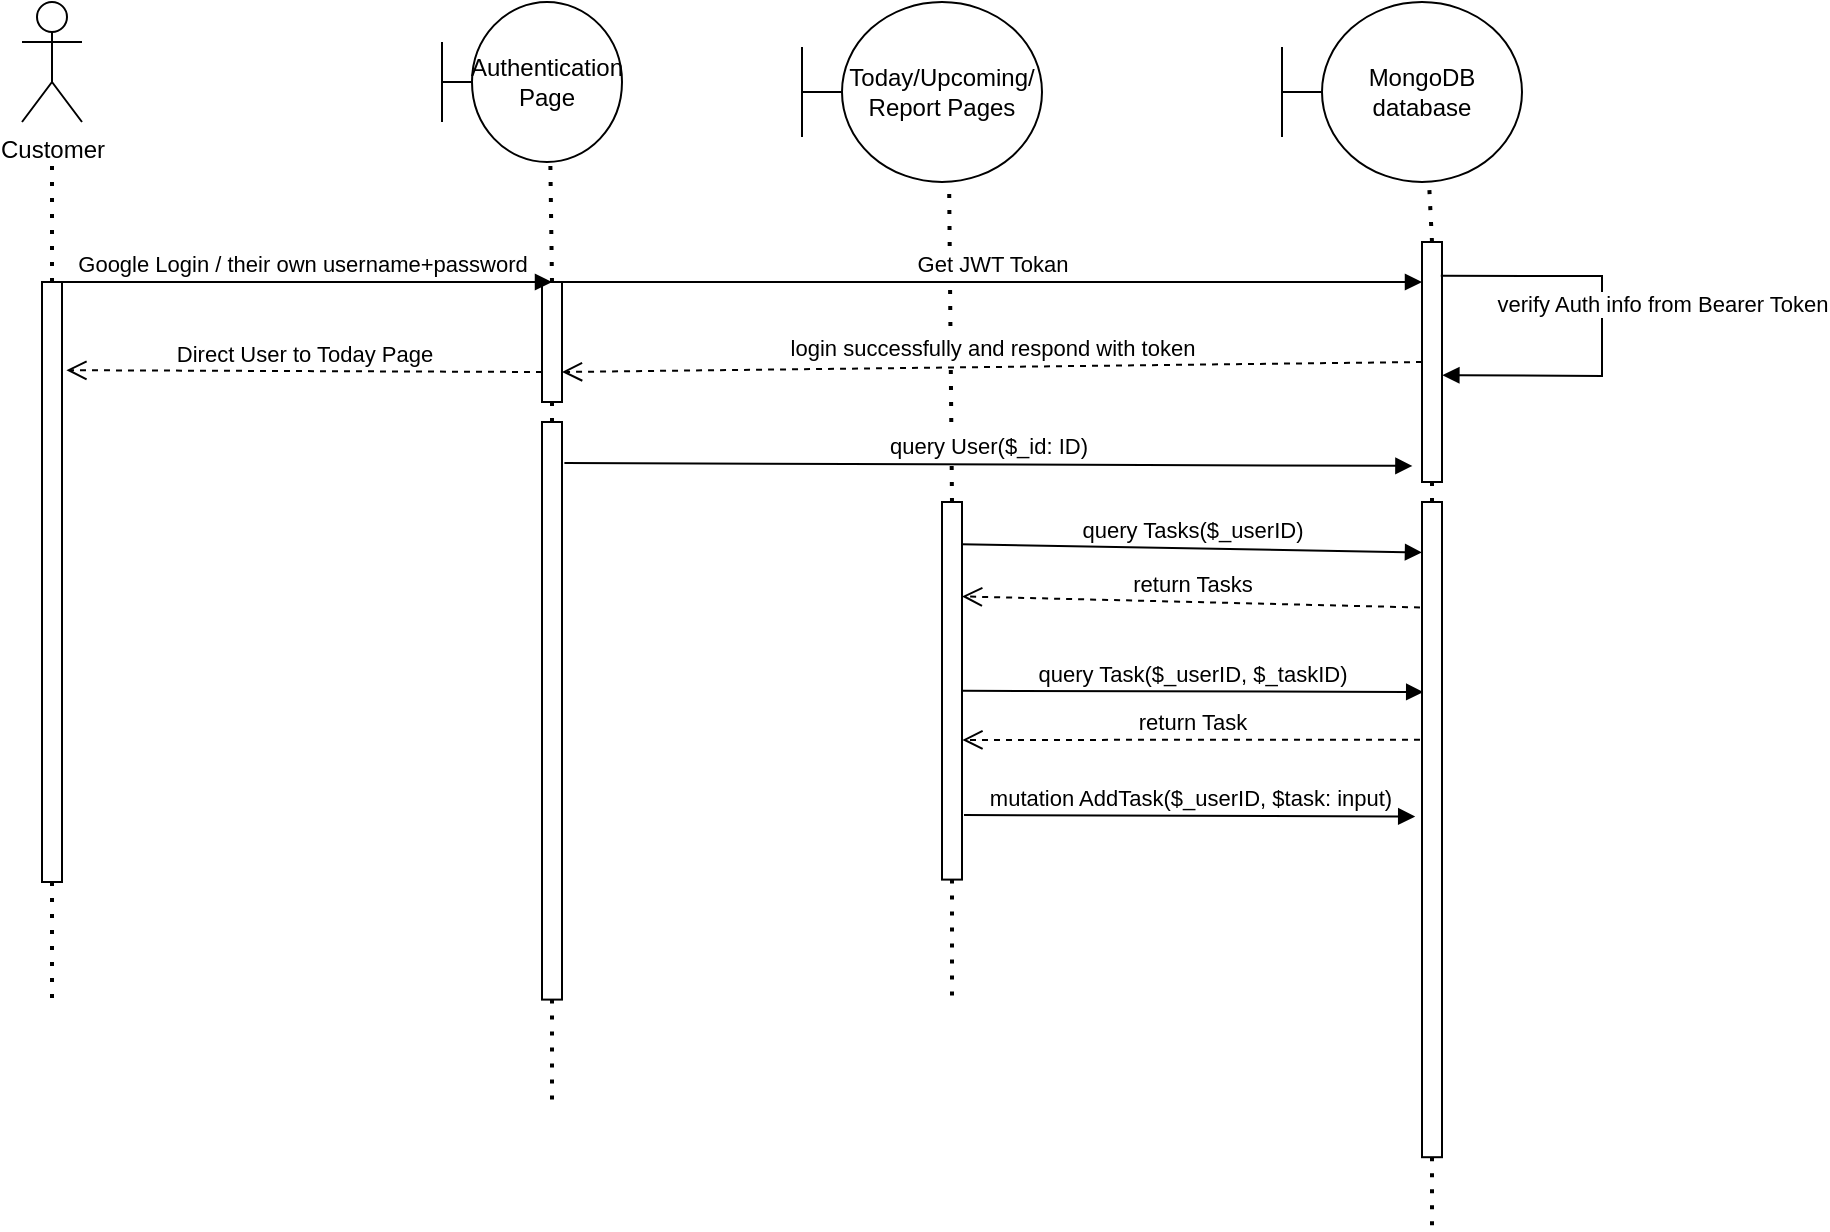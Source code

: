 <mxfile version="15.7.0" type="github">
  <diagram id="IdLpJAudawnrsnd8H30q" name="Page-1">
    <mxGraphModel dx="1987" dy="617" grid="1" gridSize="10" guides="1" tooltips="1" connect="1" arrows="1" fold="1" page="1" pageScale="1" pageWidth="850" pageHeight="1100" math="0" shadow="0">
      <root>
        <mxCell id="0" />
        <mxCell id="1" parent="0" />
        <mxCell id="vC0Zb87hb_vzl7_0k-Lu-1" value="Customer" style="shape=umlActor;verticalLabelPosition=bottom;verticalAlign=top;html=1;outlineConnect=0;" vertex="1" parent="1">
          <mxGeometry x="-70" y="80" width="30" height="60" as="geometry" />
        </mxCell>
        <mxCell id="vC0Zb87hb_vzl7_0k-Lu-2" value="" style="rounded=0;whiteSpace=wrap;html=1;" vertex="1" parent="1">
          <mxGeometry x="-60" y="220" width="10" height="300" as="geometry" />
        </mxCell>
        <mxCell id="vC0Zb87hb_vzl7_0k-Lu-4" value="" style="endArrow=none;dashed=1;html=1;dashPattern=1 3;strokeWidth=2;rounded=0;exitX=0.5;exitY=0;exitDx=0;exitDy=0;" edge="1" parent="1" source="vC0Zb87hb_vzl7_0k-Lu-2">
          <mxGeometry width="50" height="50" relative="1" as="geometry">
            <mxPoint x="20" y="340" as="sourcePoint" />
            <mxPoint x="-55" y="160" as="targetPoint" />
          </mxGeometry>
        </mxCell>
        <mxCell id="vC0Zb87hb_vzl7_0k-Lu-5" value="" style="endArrow=none;dashed=1;html=1;dashPattern=1 3;strokeWidth=2;rounded=0;exitX=0.5;exitY=1;exitDx=0;exitDy=0;" edge="1" parent="1" source="vC0Zb87hb_vzl7_0k-Lu-2">
          <mxGeometry width="50" height="50" relative="1" as="geometry">
            <mxPoint x="-45" y="230" as="sourcePoint" />
            <mxPoint x="-55" y="581.6" as="targetPoint" />
          </mxGeometry>
        </mxCell>
        <mxCell id="vC0Zb87hb_vzl7_0k-Lu-6" value="Authentication Page" style="shape=umlBoundary;whiteSpace=wrap;html=1;" vertex="1" parent="1">
          <mxGeometry x="140" y="80" width="90" height="80" as="geometry" />
        </mxCell>
        <mxCell id="vC0Zb87hb_vzl7_0k-Lu-7" value="" style="rounded=0;whiteSpace=wrap;html=1;" vertex="1" parent="1">
          <mxGeometry x="190" y="220" width="10" height="60" as="geometry" />
        </mxCell>
        <mxCell id="vC0Zb87hb_vzl7_0k-Lu-8" value="" style="endArrow=none;dashed=1;html=1;dashPattern=1 3;strokeWidth=2;rounded=0;exitX=0.5;exitY=0;exitDx=0;exitDy=0;entryX=0.602;entryY=1.01;entryDx=0;entryDy=0;entryPerimeter=0;" edge="1" parent="1" source="vC0Zb87hb_vzl7_0k-Lu-7" target="vC0Zb87hb_vzl7_0k-Lu-6">
          <mxGeometry width="50" height="50" relative="1" as="geometry">
            <mxPoint x="270" y="340" as="sourcePoint" />
            <mxPoint x="195" y="140" as="targetPoint" />
          </mxGeometry>
        </mxCell>
        <mxCell id="vC0Zb87hb_vzl7_0k-Lu-9" value="" style="endArrow=none;dashed=1;html=1;dashPattern=1 3;strokeWidth=2;rounded=0;exitX=0.5;exitY=1;exitDx=0;exitDy=0;" edge="1" parent="1" source="vC0Zb87hb_vzl7_0k-Lu-7">
          <mxGeometry width="50" height="50" relative="1" as="geometry">
            <mxPoint x="205" y="230" as="sourcePoint" />
            <mxPoint x="195" y="290" as="targetPoint" />
          </mxGeometry>
        </mxCell>
        <mxCell id="vC0Zb87hb_vzl7_0k-Lu-10" value="Google Login / their own username+password" style="html=1;verticalAlign=bottom;endArrow=block;rounded=0;exitX=0.5;exitY=0;exitDx=0;exitDy=0;entryX=0.5;entryY=0;entryDx=0;entryDy=0;" edge="1" parent="1" source="vC0Zb87hb_vzl7_0k-Lu-2" target="vC0Zb87hb_vzl7_0k-Lu-7">
          <mxGeometry width="80" relative="1" as="geometry">
            <mxPoint x="100" y="330" as="sourcePoint" />
            <mxPoint x="180" y="330" as="targetPoint" />
          </mxGeometry>
        </mxCell>
        <mxCell id="vC0Zb87hb_vzl7_0k-Lu-12" value="Today/Upcoming/&lt;br&gt;Report Pages" style="shape=umlBoundary;whiteSpace=wrap;html=1;" vertex="1" parent="1">
          <mxGeometry x="320" y="80" width="120" height="90" as="geometry" />
        </mxCell>
        <mxCell id="vC0Zb87hb_vzl7_0k-Lu-13" value="" style="rounded=0;whiteSpace=wrap;html=1;" vertex="1" parent="1">
          <mxGeometry x="390" y="330" width="10" height="188.8" as="geometry" />
        </mxCell>
        <mxCell id="vC0Zb87hb_vzl7_0k-Lu-14" value="" style="endArrow=none;dashed=1;html=1;dashPattern=1 3;strokeWidth=2;rounded=0;exitX=0.5;exitY=0;exitDx=0;exitDy=0;entryX=0.613;entryY=1.004;entryDx=0;entryDy=0;entryPerimeter=0;" edge="1" parent="1" source="vC0Zb87hb_vzl7_0k-Lu-13" target="vC0Zb87hb_vzl7_0k-Lu-12">
          <mxGeometry width="50" height="50" relative="1" as="geometry">
            <mxPoint x="470" y="338.8" as="sourcePoint" />
            <mxPoint x="394" y="180" as="targetPoint" />
          </mxGeometry>
        </mxCell>
        <mxCell id="vC0Zb87hb_vzl7_0k-Lu-15" value="" style="endArrow=none;dashed=1;html=1;dashPattern=1 3;strokeWidth=2;rounded=0;exitX=0.5;exitY=1;exitDx=0;exitDy=0;" edge="1" parent="1" source="vC0Zb87hb_vzl7_0k-Lu-13">
          <mxGeometry width="50" height="50" relative="1" as="geometry">
            <mxPoint x="405" y="228.8" as="sourcePoint" />
            <mxPoint x="395" y="580.4" as="targetPoint" />
          </mxGeometry>
        </mxCell>
        <mxCell id="vC0Zb87hb_vzl7_0k-Lu-16" value="MongoDB database" style="shape=umlBoundary;whiteSpace=wrap;html=1;" vertex="1" parent="1">
          <mxGeometry x="560" y="80" width="120" height="90" as="geometry" />
        </mxCell>
        <mxCell id="vC0Zb87hb_vzl7_0k-Lu-17" value="" style="rounded=0;whiteSpace=wrap;html=1;" vertex="1" parent="1">
          <mxGeometry x="630" y="200" width="10" height="120" as="geometry" />
        </mxCell>
        <mxCell id="vC0Zb87hb_vzl7_0k-Lu-18" value="" style="endArrow=none;dashed=1;html=1;dashPattern=1 3;strokeWidth=2;rounded=0;exitX=0.5;exitY=0;exitDx=0;exitDy=0;entryX=0.613;entryY=1.013;entryDx=0;entryDy=0;entryPerimeter=0;" edge="1" parent="1" source="vC0Zb87hb_vzl7_0k-Lu-17" target="vC0Zb87hb_vzl7_0k-Lu-16">
          <mxGeometry width="50" height="50" relative="1" as="geometry">
            <mxPoint x="710" y="348.44" as="sourcePoint" />
            <mxPoint x="633.56" y="180" as="targetPoint" />
          </mxGeometry>
        </mxCell>
        <mxCell id="vC0Zb87hb_vzl7_0k-Lu-19" value="" style="endArrow=none;dashed=1;html=1;dashPattern=1 3;strokeWidth=2;rounded=0;exitX=0.5;exitY=1;exitDx=0;exitDy=0;entryX=0.5;entryY=0;entryDx=0;entryDy=0;" edge="1" parent="1" source="vC0Zb87hb_vzl7_0k-Lu-17" target="vC0Zb87hb_vzl7_0k-Lu-20">
          <mxGeometry width="50" height="50" relative="1" as="geometry">
            <mxPoint x="645" y="238.44" as="sourcePoint" />
            <mxPoint x="635" y="440" as="targetPoint" />
          </mxGeometry>
        </mxCell>
        <mxCell id="vC0Zb87hb_vzl7_0k-Lu-20" value="" style="rounded=0;whiteSpace=wrap;html=1;" vertex="1" parent="1">
          <mxGeometry x="630" y="330" width="10" height="327.6" as="geometry" />
        </mxCell>
        <mxCell id="vC0Zb87hb_vzl7_0k-Lu-21" value="" style="endArrow=none;dashed=1;html=1;dashPattern=1 3;strokeWidth=2;rounded=0;entryX=0.5;entryY=1;entryDx=0;entryDy=0;" edge="1" parent="1" target="vC0Zb87hb_vzl7_0k-Lu-20">
          <mxGeometry width="50" height="50" relative="1" as="geometry">
            <mxPoint x="635" y="691.6" as="sourcePoint" />
            <mxPoint x="643.56" y="181.17" as="targetPoint" />
          </mxGeometry>
        </mxCell>
        <mxCell id="vC0Zb87hb_vzl7_0k-Lu-24" value="Direct User to Today Page" style="html=1;verticalAlign=bottom;endArrow=open;dashed=1;endSize=8;rounded=0;exitX=0;exitY=0.75;exitDx=0;exitDy=0;entryX=1.22;entryY=0.147;entryDx=0;entryDy=0;entryPerimeter=0;" edge="1" parent="1" source="vC0Zb87hb_vzl7_0k-Lu-7" target="vC0Zb87hb_vzl7_0k-Lu-2">
          <mxGeometry relative="1" as="geometry">
            <mxPoint x="376.2" y="300.299" as="sourcePoint" />
            <mxPoint x="150" y="300" as="targetPoint" />
          </mxGeometry>
        </mxCell>
        <mxCell id="vC0Zb87hb_vzl7_0k-Lu-25" value="Get JWT Tokan" style="html=1;verticalAlign=bottom;endArrow=block;rounded=0;exitX=1;exitY=0;exitDx=0;exitDy=0;" edge="1" parent="1" source="vC0Zb87hb_vzl7_0k-Lu-7">
          <mxGeometry width="80" relative="1" as="geometry">
            <mxPoint x="260" y="300" as="sourcePoint" />
            <mxPoint x="630" y="220" as="targetPoint" />
          </mxGeometry>
        </mxCell>
        <mxCell id="vC0Zb87hb_vzl7_0k-Lu-27" value="login successfully and respond with token" style="html=1;verticalAlign=bottom;endArrow=open;dashed=1;endSize=8;rounded=0;entryX=1;entryY=0.75;entryDx=0;entryDy=0;exitX=0;exitY=0.5;exitDx=0;exitDy=0;" edge="1" parent="1" source="vC0Zb87hb_vzl7_0k-Lu-17" target="vC0Zb87hb_vzl7_0k-Lu-7">
          <mxGeometry relative="1" as="geometry">
            <mxPoint x="635" y="265" as="sourcePoint" />
            <mxPoint x="410" y="309" as="targetPoint" />
          </mxGeometry>
        </mxCell>
        <mxCell id="vC0Zb87hb_vzl7_0k-Lu-28" value="" style="rounded=0;whiteSpace=wrap;html=1;" vertex="1" parent="1">
          <mxGeometry x="190" y="290" width="10" height="288.8" as="geometry" />
        </mxCell>
        <mxCell id="vC0Zb87hb_vzl7_0k-Lu-29" value="" style="endArrow=none;dashed=1;html=1;dashPattern=1 3;strokeWidth=2;rounded=0;exitX=0.5;exitY=1;exitDx=0;exitDy=0;" edge="1" parent="1" source="vC0Zb87hb_vzl7_0k-Lu-28">
          <mxGeometry width="50" height="50" relative="1" as="geometry">
            <mxPoint x="-45" y="530" as="sourcePoint" />
            <mxPoint x="195" y="630" as="targetPoint" />
          </mxGeometry>
        </mxCell>
        <mxCell id="vC0Zb87hb_vzl7_0k-Lu-30" value="verify Auth info from Bearer Token" style="html=1;verticalAlign=bottom;endArrow=block;rounded=0;exitX=0.94;exitY=0.074;exitDx=0;exitDy=0;exitPerimeter=0;entryX=1.02;entryY=0.291;entryDx=0;entryDy=0;entryPerimeter=0;" edge="1" parent="1">
          <mxGeometry x="-0.015" y="30" width="80" relative="1" as="geometry">
            <mxPoint x="639.4" y="216.931" as="sourcePoint" />
            <mxPoint x="640.2" y="266.581" as="targetPoint" />
            <Array as="points">
              <mxPoint x="720" y="217" />
              <mxPoint x="720" y="267" />
            </Array>
            <mxPoint as="offset" />
          </mxGeometry>
        </mxCell>
        <mxCell id="vC0Zb87hb_vzl7_0k-Lu-31" value="query User($_id: ID)" style="html=1;verticalAlign=bottom;endArrow=block;rounded=0;exitX=1.12;exitY=0.071;exitDx=0;exitDy=0;exitPerimeter=0;entryX=-0.48;entryY=0.933;entryDx=0;entryDy=0;entryPerimeter=0;" edge="1" parent="1" source="vC0Zb87hb_vzl7_0k-Lu-28" target="vC0Zb87hb_vzl7_0k-Lu-17">
          <mxGeometry width="80" relative="1" as="geometry">
            <mxPoint x="230" y="390" as="sourcePoint" />
            <mxPoint x="310" y="390" as="targetPoint" />
          </mxGeometry>
        </mxCell>
        <mxCell id="vC0Zb87hb_vzl7_0k-Lu-32" value="query Tasks($_userID)" style="html=1;verticalAlign=bottom;endArrow=block;rounded=0;exitX=0.96;exitY=0.112;exitDx=0;exitDy=0;exitPerimeter=0;entryX=0;entryY=0.077;entryDx=0;entryDy=0;entryPerimeter=0;" edge="1" parent="1" source="vC0Zb87hb_vzl7_0k-Lu-13" target="vC0Zb87hb_vzl7_0k-Lu-20">
          <mxGeometry width="80" relative="1" as="geometry">
            <mxPoint x="270" y="370" as="sourcePoint" />
            <mxPoint x="635" y="351" as="targetPoint" />
          </mxGeometry>
        </mxCell>
        <mxCell id="vC0Zb87hb_vzl7_0k-Lu-33" value="query Task($_userID, $_taskID)" style="html=1;verticalAlign=bottom;endArrow=block;rounded=0;exitX=1;exitY=0.5;exitDx=0;exitDy=0;entryX=0.06;entryY=0.29;entryDx=0;entryDy=0;entryPerimeter=0;" edge="1" parent="1" source="vC0Zb87hb_vzl7_0k-Lu-13" target="vC0Zb87hb_vzl7_0k-Lu-20">
          <mxGeometry width="80" relative="1" as="geometry">
            <mxPoint x="409.6" y="361.146" as="sourcePoint" />
            <mxPoint x="640" y="365.225" as="targetPoint" />
          </mxGeometry>
        </mxCell>
        <mxCell id="vC0Zb87hb_vzl7_0k-Lu-37" value="return Tasks" style="html=1;verticalAlign=bottom;endArrow=open;dashed=1;endSize=8;rounded=0;exitX=-0.1;exitY=0.161;exitDx=0;exitDy=0;exitPerimeter=0;entryX=1;entryY=0.25;entryDx=0;entryDy=0;" edge="1" parent="1" source="vC0Zb87hb_vzl7_0k-Lu-20" target="vC0Zb87hb_vzl7_0k-Lu-13">
          <mxGeometry relative="1" as="geometry">
            <mxPoint x="680" y="240" as="sourcePoint" />
            <mxPoint x="395" y="383" as="targetPoint" />
          </mxGeometry>
        </mxCell>
        <mxCell id="vC0Zb87hb_vzl7_0k-Lu-38" value="return Task" style="html=1;verticalAlign=bottom;endArrow=open;dashed=1;endSize=8;rounded=0;exitX=-0.1;exitY=0.363;exitDx=0;exitDy=0;exitPerimeter=0;entryX=1.02;entryY=0.63;entryDx=0;entryDy=0;entryPerimeter=0;" edge="1" parent="1" source="vC0Zb87hb_vzl7_0k-Lu-20" target="vC0Zb87hb_vzl7_0k-Lu-13">
          <mxGeometry relative="1" as="geometry">
            <mxPoint x="639" y="392.744" as="sourcePoint" />
            <mxPoint x="410" y="387.2" as="targetPoint" />
          </mxGeometry>
        </mxCell>
        <mxCell id="vC0Zb87hb_vzl7_0k-Lu-39" value="mutation AddTask($_userID, $task: input)" style="html=1;verticalAlign=bottom;endArrow=block;rounded=0;exitX=1.1;exitY=0.829;exitDx=0;exitDy=0;entryX=-0.34;entryY=0.48;entryDx=0;entryDy=0;entryPerimeter=0;exitPerimeter=0;" edge="1" parent="1" source="vC0Zb87hb_vzl7_0k-Lu-13" target="vC0Zb87hb_vzl7_0k-Lu-20">
          <mxGeometry width="80" relative="1" as="geometry">
            <mxPoint x="410" y="434.4" as="sourcePoint" />
            <mxPoint x="640.6" y="435.004" as="targetPoint" />
          </mxGeometry>
        </mxCell>
      </root>
    </mxGraphModel>
  </diagram>
</mxfile>
